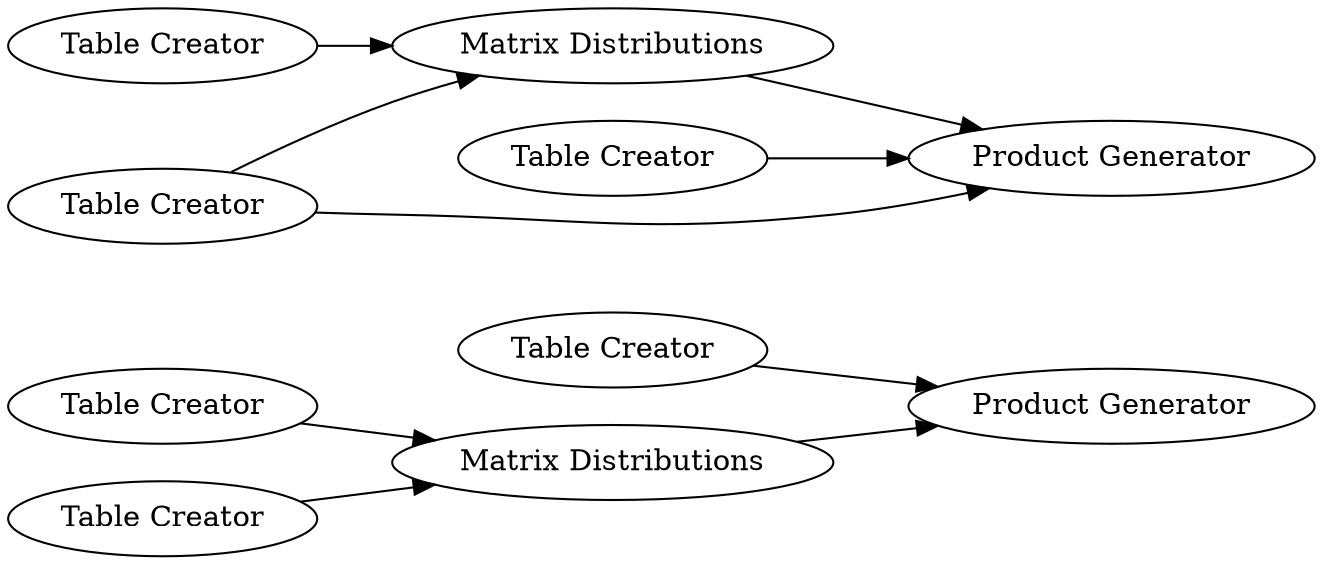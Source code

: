 digraph {
	"-7082933601406856814_18" [label="Matrix Distributions"]
	"-7082933601406856814_23" [label="Table Creator"]
	"-7082933601406856814_25" [label="Product Generator"]
	"-7082933601406856814_26" [label="Table Creator"]
	"-7082933601406856814_24" [label="Table Creator"]
	"-7082933601406856814_22" [label="Matrix Distributions"]
	"-7082933601406856814_20" [label="Table Creator"]
	"-7082933601406856814_19" [label="Table Creator"]
	"-7082933601406856814_17" [label="Table Creator"]
	"-7082933601406856814_21" [label="Product Generator"]
	"-7082933601406856814_19" -> "-7082933601406856814_18"
	"-7082933601406856814_26" -> "-7082933601406856814_25"
	"-7082933601406856814_20" -> "-7082933601406856814_21"
	"-7082933601406856814_22" -> "-7082933601406856814_25"
	"-7082933601406856814_18" -> "-7082933601406856814_21"
	"-7082933601406856814_24" -> "-7082933601406856814_22"
	"-7082933601406856814_23" -> "-7082933601406856814_22"
	"-7082933601406856814_17" -> "-7082933601406856814_18"
	"-7082933601406856814_24" -> "-7082933601406856814_25"
	rankdir=LR
}
